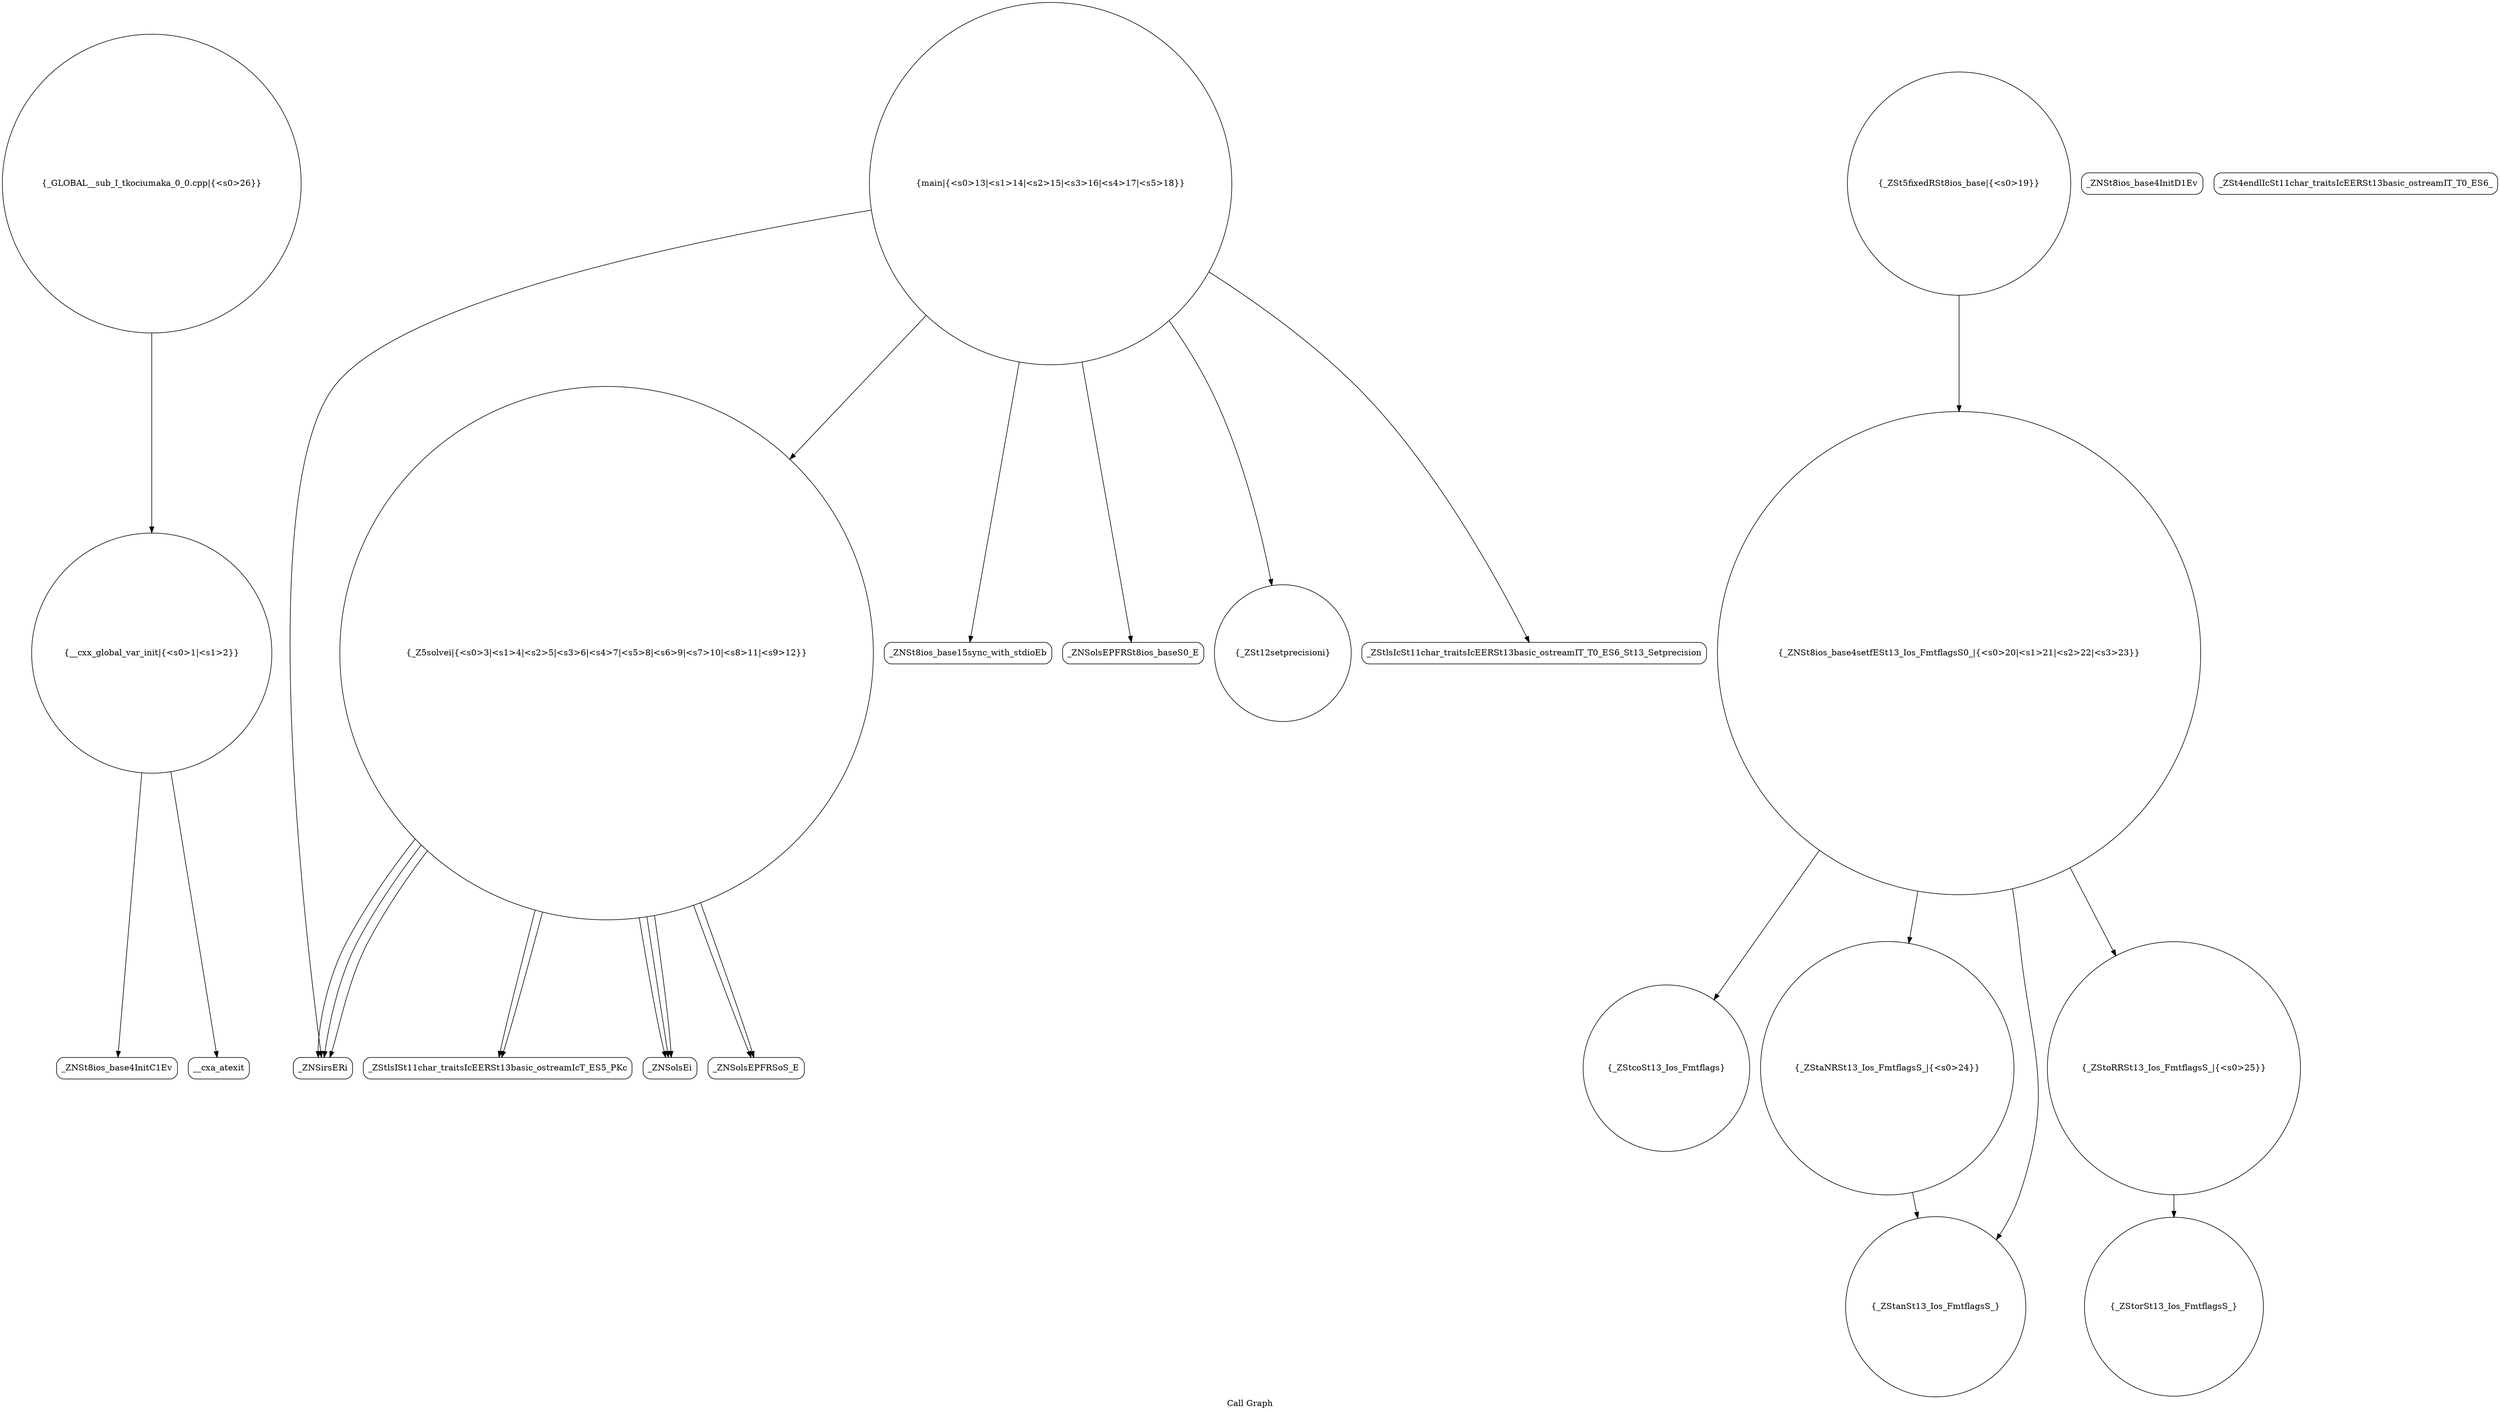 digraph "Call Graph" {
	label="Call Graph";

	Node0x55946ea8cc90 [shape=record,shape=circle,label="{__cxx_global_var_init|{<s0>1|<s1>2}}"];
	Node0x55946ea8cc90:s0 -> Node0x55946ea8d120[color=black];
	Node0x55946ea8cc90:s1 -> Node0x55946ea8d220[color=black];
	Node0x55946ea8d420 [shape=record,shape=Mrecord,label="{_ZNSirsERi}"];
	Node0x55946ea8d7a0 [shape=record,shape=circle,label="{_ZSt5fixedRSt8ios_base|{<s0>19}}"];
	Node0x55946ea8d7a0:s0 -> Node0x55946ea8d8a0[color=black];
	Node0x55946ea8db20 [shape=record,shape=circle,label="{_ZStorSt13_Ios_FmtflagsS_}"];
	Node0x55946ea8d1a0 [shape=record,shape=Mrecord,label="{_ZNSt8ios_base4InitD1Ev}"];
	Node0x55946ea8d520 [shape=record,shape=Mrecord,label="{_ZSt4endlIcSt11char_traitsIcEERSt13basic_ostreamIT_T0_ES6_}"];
	Node0x55946ea8d8a0 [shape=record,shape=circle,label="{_ZNSt8ios_base4setfESt13_Ios_FmtflagsS0_|{<s0>20|<s1>21|<s2>22|<s3>23}}"];
	Node0x55946ea8d8a0:s0 -> Node0x55946ea8d9a0[color=black];
	Node0x55946ea8d8a0:s1 -> Node0x55946ea8d920[color=black];
	Node0x55946ea8d8a0:s2 -> Node0x55946ea8daa0[color=black];
	Node0x55946ea8d8a0:s3 -> Node0x55946ea8da20[color=black];
	Node0x55946ea8d2a0 [shape=record,shape=circle,label="{_Z5solvei|{<s0>3|<s1>4|<s2>5|<s3>6|<s4>7|<s5>8|<s6>9|<s7>10|<s8>11|<s9>12}}"];
	Node0x55946ea8d2a0:s0 -> Node0x55946ea8d320[color=black];
	Node0x55946ea8d2a0:s1 -> Node0x55946ea8d3a0[color=black];
	Node0x55946ea8d2a0:s2 -> Node0x55946ea8d320[color=black];
	Node0x55946ea8d2a0:s3 -> Node0x55946ea8d420[color=black];
	Node0x55946ea8d2a0:s4 -> Node0x55946ea8d420[color=black];
	Node0x55946ea8d2a0:s5 -> Node0x55946ea8d420[color=black];
	Node0x55946ea8d2a0:s6 -> Node0x55946ea8d3a0[color=black];
	Node0x55946ea8d2a0:s7 -> Node0x55946ea8d4a0[color=black];
	Node0x55946ea8d2a0:s8 -> Node0x55946ea8d3a0[color=black];
	Node0x55946ea8d2a0:s9 -> Node0x55946ea8d4a0[color=black];
	Node0x55946ea8d620 [shape=record,shape=Mrecord,label="{_ZNSt8ios_base15sync_with_stdioEb}"];
	Node0x55946ea8d9a0 [shape=record,shape=circle,label="{_ZStcoSt13_Ios_Fmtflags}"];
	Node0x55946ea8d3a0 [shape=record,shape=Mrecord,label="{_ZNSolsEi}"];
	Node0x55946ea8d720 [shape=record,shape=Mrecord,label="{_ZNSolsEPFRSt8ios_baseS0_E}"];
	Node0x55946ea8daa0 [shape=record,shape=circle,label="{_ZStanSt13_Ios_FmtflagsS_}"];
	Node0x55946ea8d120 [shape=record,shape=Mrecord,label="{_ZNSt8ios_base4InitC1Ev}"];
	Node0x55946ea8d4a0 [shape=record,shape=Mrecord,label="{_ZNSolsEPFRSoS_E}"];
	Node0x55946ea8d820 [shape=record,shape=circle,label="{_ZSt12setprecisioni}"];
	Node0x55946ea8dba0 [shape=record,shape=circle,label="{_GLOBAL__sub_I_tkociumaka_0_0.cpp|{<s0>26}}"];
	Node0x55946ea8dba0:s0 -> Node0x55946ea8cc90[color=black];
	Node0x55946ea8d220 [shape=record,shape=Mrecord,label="{__cxa_atexit}"];
	Node0x55946ea8d5a0 [shape=record,shape=circle,label="{main|{<s0>13|<s1>14|<s2>15|<s3>16|<s4>17|<s5>18}}"];
	Node0x55946ea8d5a0:s0 -> Node0x55946ea8d620[color=black];
	Node0x55946ea8d5a0:s1 -> Node0x55946ea8d720[color=black];
	Node0x55946ea8d5a0:s2 -> Node0x55946ea8d820[color=black];
	Node0x55946ea8d5a0:s3 -> Node0x55946ea8d6a0[color=black];
	Node0x55946ea8d5a0:s4 -> Node0x55946ea8d420[color=black];
	Node0x55946ea8d5a0:s5 -> Node0x55946ea8d2a0[color=black];
	Node0x55946ea8d920 [shape=record,shape=circle,label="{_ZStaNRSt13_Ios_FmtflagsS_|{<s0>24}}"];
	Node0x55946ea8d920:s0 -> Node0x55946ea8daa0[color=black];
	Node0x55946ea8d320 [shape=record,shape=Mrecord,label="{_ZStlsISt11char_traitsIcEERSt13basic_ostreamIcT_ES5_PKc}"];
	Node0x55946ea8d6a0 [shape=record,shape=Mrecord,label="{_ZStlsIcSt11char_traitsIcEERSt13basic_ostreamIT_T0_ES6_St13_Setprecision}"];
	Node0x55946ea8da20 [shape=record,shape=circle,label="{_ZStoRRSt13_Ios_FmtflagsS_|{<s0>25}}"];
	Node0x55946ea8da20:s0 -> Node0x55946ea8db20[color=black];
}
